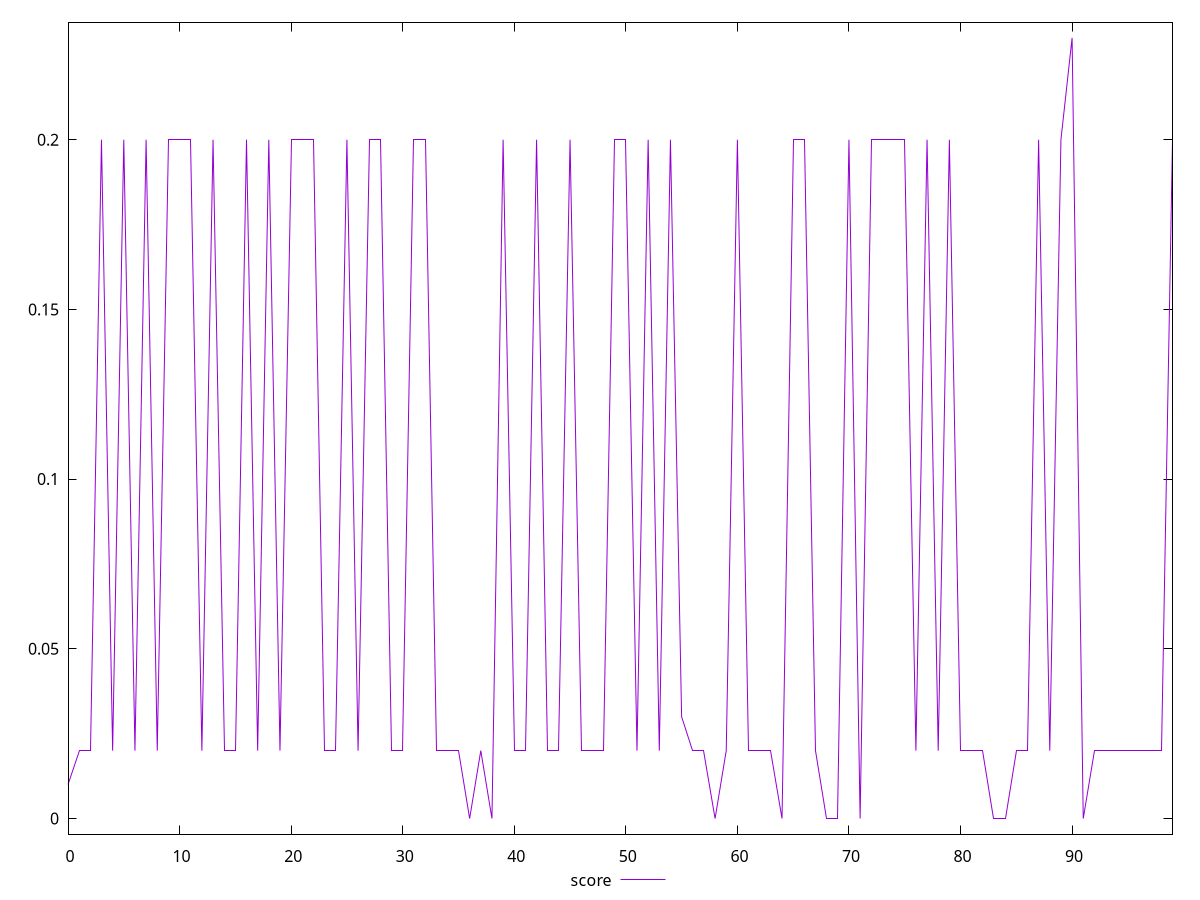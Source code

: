 reset

$score <<EOF
0 0.01
1 0.02
2 0.02
3 0.2
4 0.02
5 0.2
6 0.02
7 0.2
8 0.02
9 0.2
10 0.2
11 0.2
12 0.02
13 0.2
14 0.02
15 0.02
16 0.2
17 0.02
18 0.2
19 0.02
20 0.2
21 0.2
22 0.2
23 0.02
24 0.02
25 0.2
26 0.02
27 0.2
28 0.2
29 0.02
30 0.02
31 0.2
32 0.2
33 0.02
34 0.02
35 0.02
36 0
37 0.02
38 0
39 0.2
40 0.02
41 0.02
42 0.2
43 0.02
44 0.02
45 0.2
46 0.02
47 0.02
48 0.02
49 0.2
50 0.2
51 0.02
52 0.2
53 0.02
54 0.2
55 0.03
56 0.02
57 0.02
58 0
59 0.02
60 0.2
61 0.02
62 0.02
63 0.02
64 0
65 0.2
66 0.2
67 0.02
68 0
69 0
70 0.2
71 0
72 0.2
73 0.2
74 0.2
75 0.2
76 0.02
77 0.2
78 0.02
79 0.2
80 0.02
81 0.02
82 0.02
83 0
84 0
85 0.02
86 0.02
87 0.2
88 0.02
89 0.2
90 0.23
91 0
92 0.02
93 0.02
94 0.02
95 0.02
96 0.02
97 0.02
98 0.02
99 0.2
EOF

set key outside below
set xrange [0:99]
set yrange [-0.0046:0.2346]
set trange [-0.0046:0.2346]
set terminal svg size 640, 500 enhanced background rgb 'white'
set output "report_00019_2021-02-10T18-14-37.922Z//cumulative-layout-shift/samples/pages+cached+noadtech+nomedia/score/values.svg"

plot $score title "score" with line

reset

